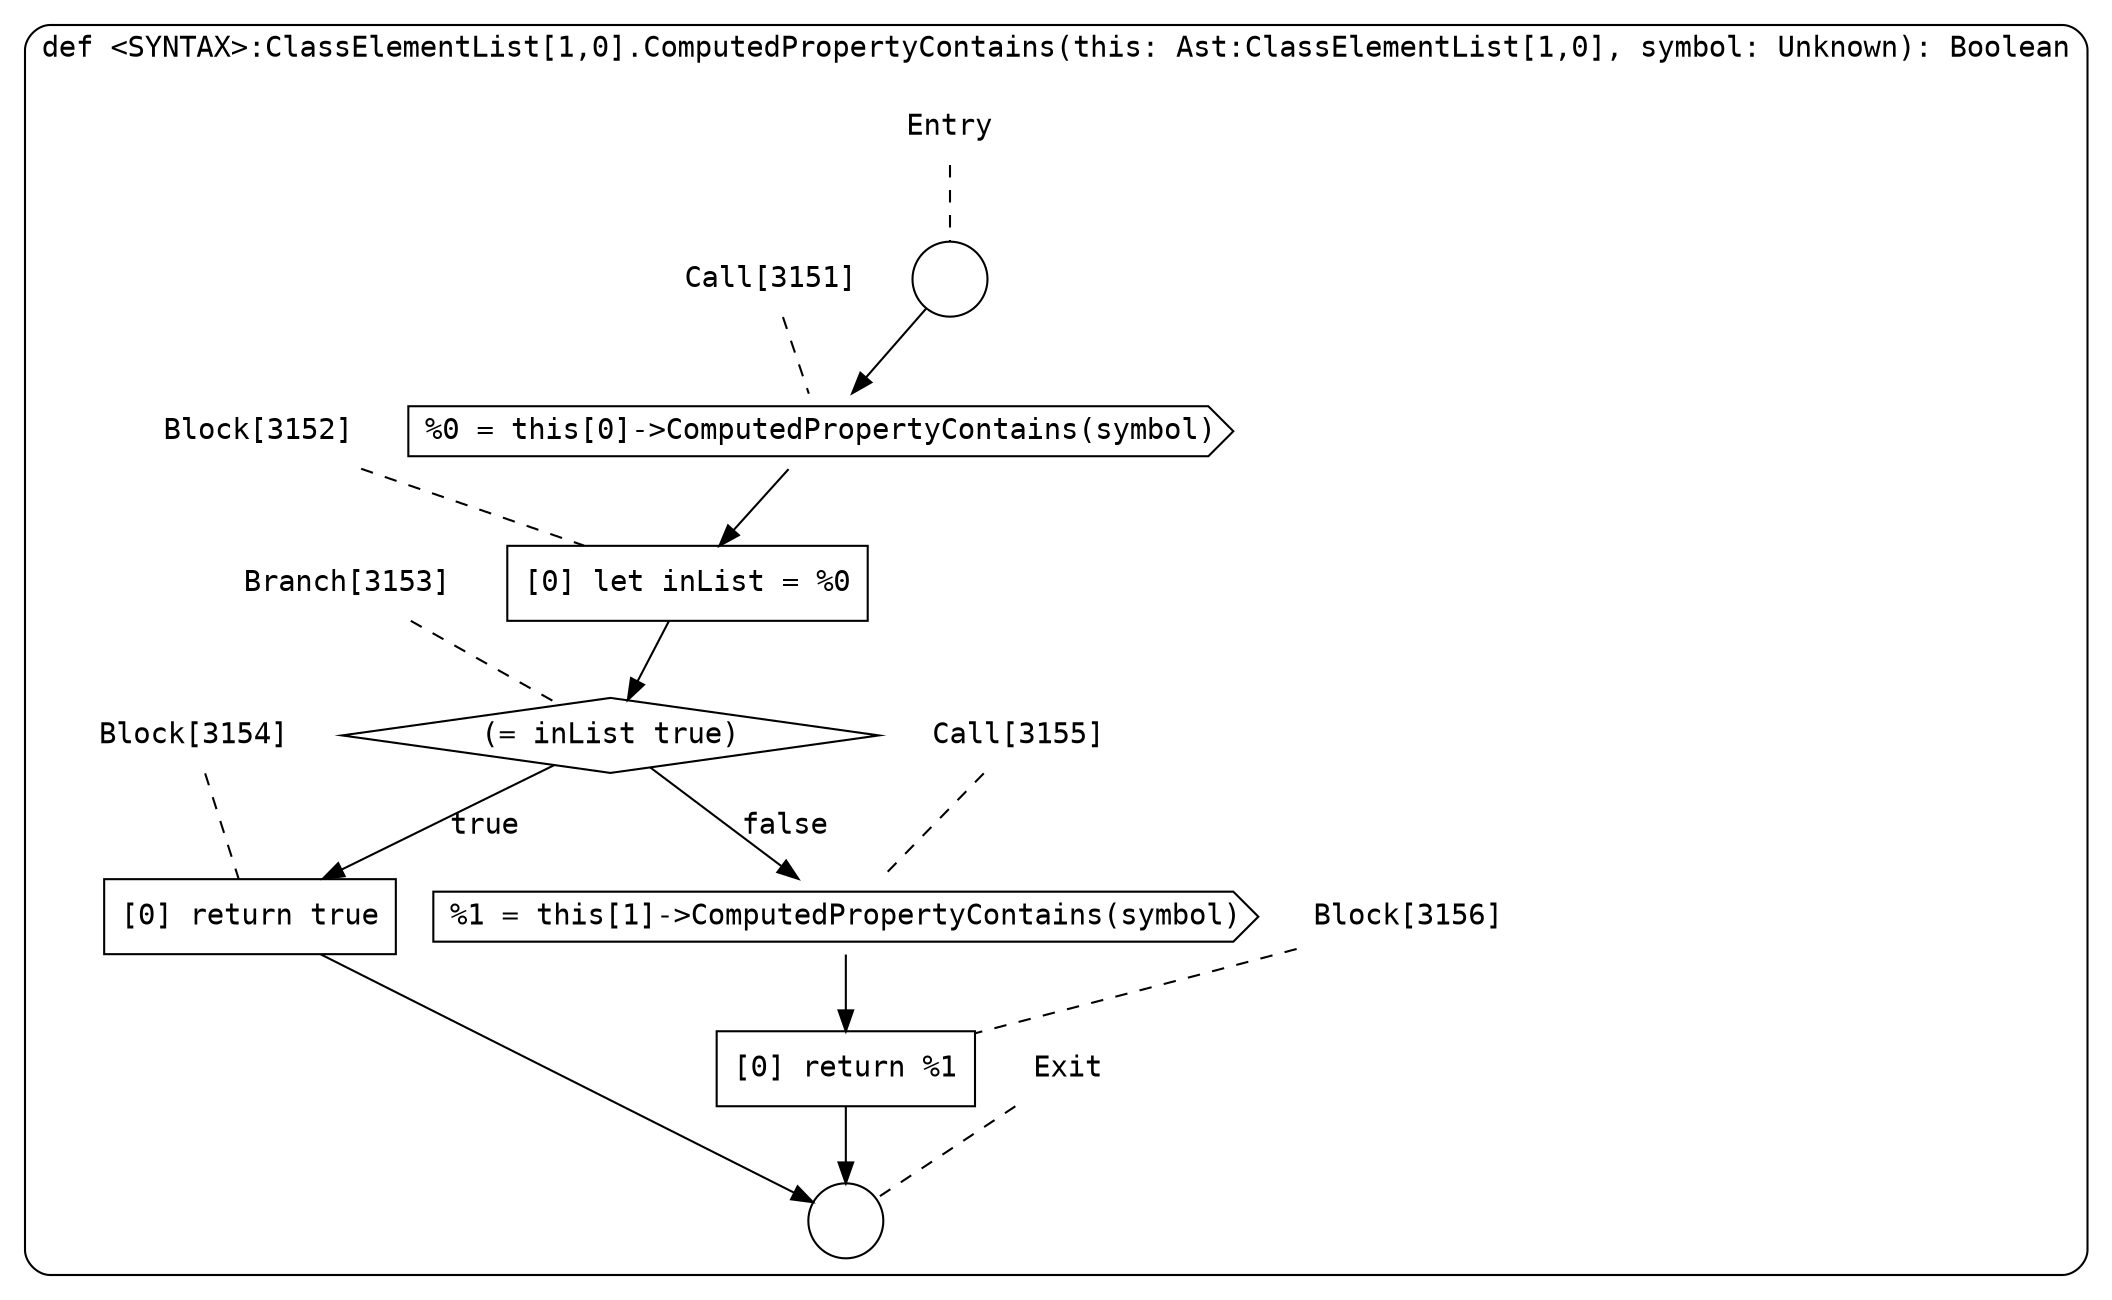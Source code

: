 digraph {
  graph [fontname = "Consolas"]
  node [fontname = "Consolas"]
  edge [fontname = "Consolas"]
  subgraph cluster831 {
    label = "def <SYNTAX>:ClassElementList[1,0].ComputedPropertyContains(this: Ast:ClassElementList[1,0], symbol: Unknown): Boolean"
    style = rounded
    cluster831_entry_name [shape=none, label=<<font color="black">Entry</font>>]
    cluster831_entry_name -> cluster831_entry [arrowhead=none, color="black", style=dashed]
    cluster831_entry [shape=circle label=" " color="black" fillcolor="white" style=filled]
    cluster831_entry -> node3151 [color="black"]
    cluster831_exit_name [shape=none, label=<<font color="black">Exit</font>>]
    cluster831_exit_name -> cluster831_exit [arrowhead=none, color="black", style=dashed]
    cluster831_exit [shape=circle label=" " color="black" fillcolor="white" style=filled]
    node3151_name [shape=none, label=<<font color="black">Call[3151]</font>>]
    node3151_name -> node3151 [arrowhead=none, color="black", style=dashed]
    node3151 [shape=cds, label=<<font color="black">%0 = this[0]-&gt;ComputedPropertyContains(symbol)</font>> color="black" fillcolor="white", style=filled]
    node3151 -> node3152 [color="black"]
    node3152_name [shape=none, label=<<font color="black">Block[3152]</font>>]
    node3152_name -> node3152 [arrowhead=none, color="black", style=dashed]
    node3152 [shape=box, label=<<font color="black">[0] let inList = %0<BR ALIGN="LEFT"/></font>> color="black" fillcolor="white", style=filled]
    node3152 -> node3153 [color="black"]
    node3153_name [shape=none, label=<<font color="black">Branch[3153]</font>>]
    node3153_name -> node3153 [arrowhead=none, color="black", style=dashed]
    node3153 [shape=diamond, label=<<font color="black">(= inList true)</font>> color="black" fillcolor="white", style=filled]
    node3153 -> node3154 [label=<<font color="black">true</font>> color="black"]
    node3153 -> node3155 [label=<<font color="black">false</font>> color="black"]
    node3154_name [shape=none, label=<<font color="black">Block[3154]</font>>]
    node3154_name -> node3154 [arrowhead=none, color="black", style=dashed]
    node3154 [shape=box, label=<<font color="black">[0] return true<BR ALIGN="LEFT"/></font>> color="black" fillcolor="white", style=filled]
    node3154 -> cluster831_exit [color="black"]
    node3155_name [shape=none, label=<<font color="black">Call[3155]</font>>]
    node3155_name -> node3155 [arrowhead=none, color="black", style=dashed]
    node3155 [shape=cds, label=<<font color="black">%1 = this[1]-&gt;ComputedPropertyContains(symbol)</font>> color="black" fillcolor="white", style=filled]
    node3155 -> node3156 [color="black"]
    node3156_name [shape=none, label=<<font color="black">Block[3156]</font>>]
    node3156_name -> node3156 [arrowhead=none, color="black", style=dashed]
    node3156 [shape=box, label=<<font color="black">[0] return %1<BR ALIGN="LEFT"/></font>> color="black" fillcolor="white", style=filled]
    node3156 -> cluster831_exit [color="black"]
  }
}